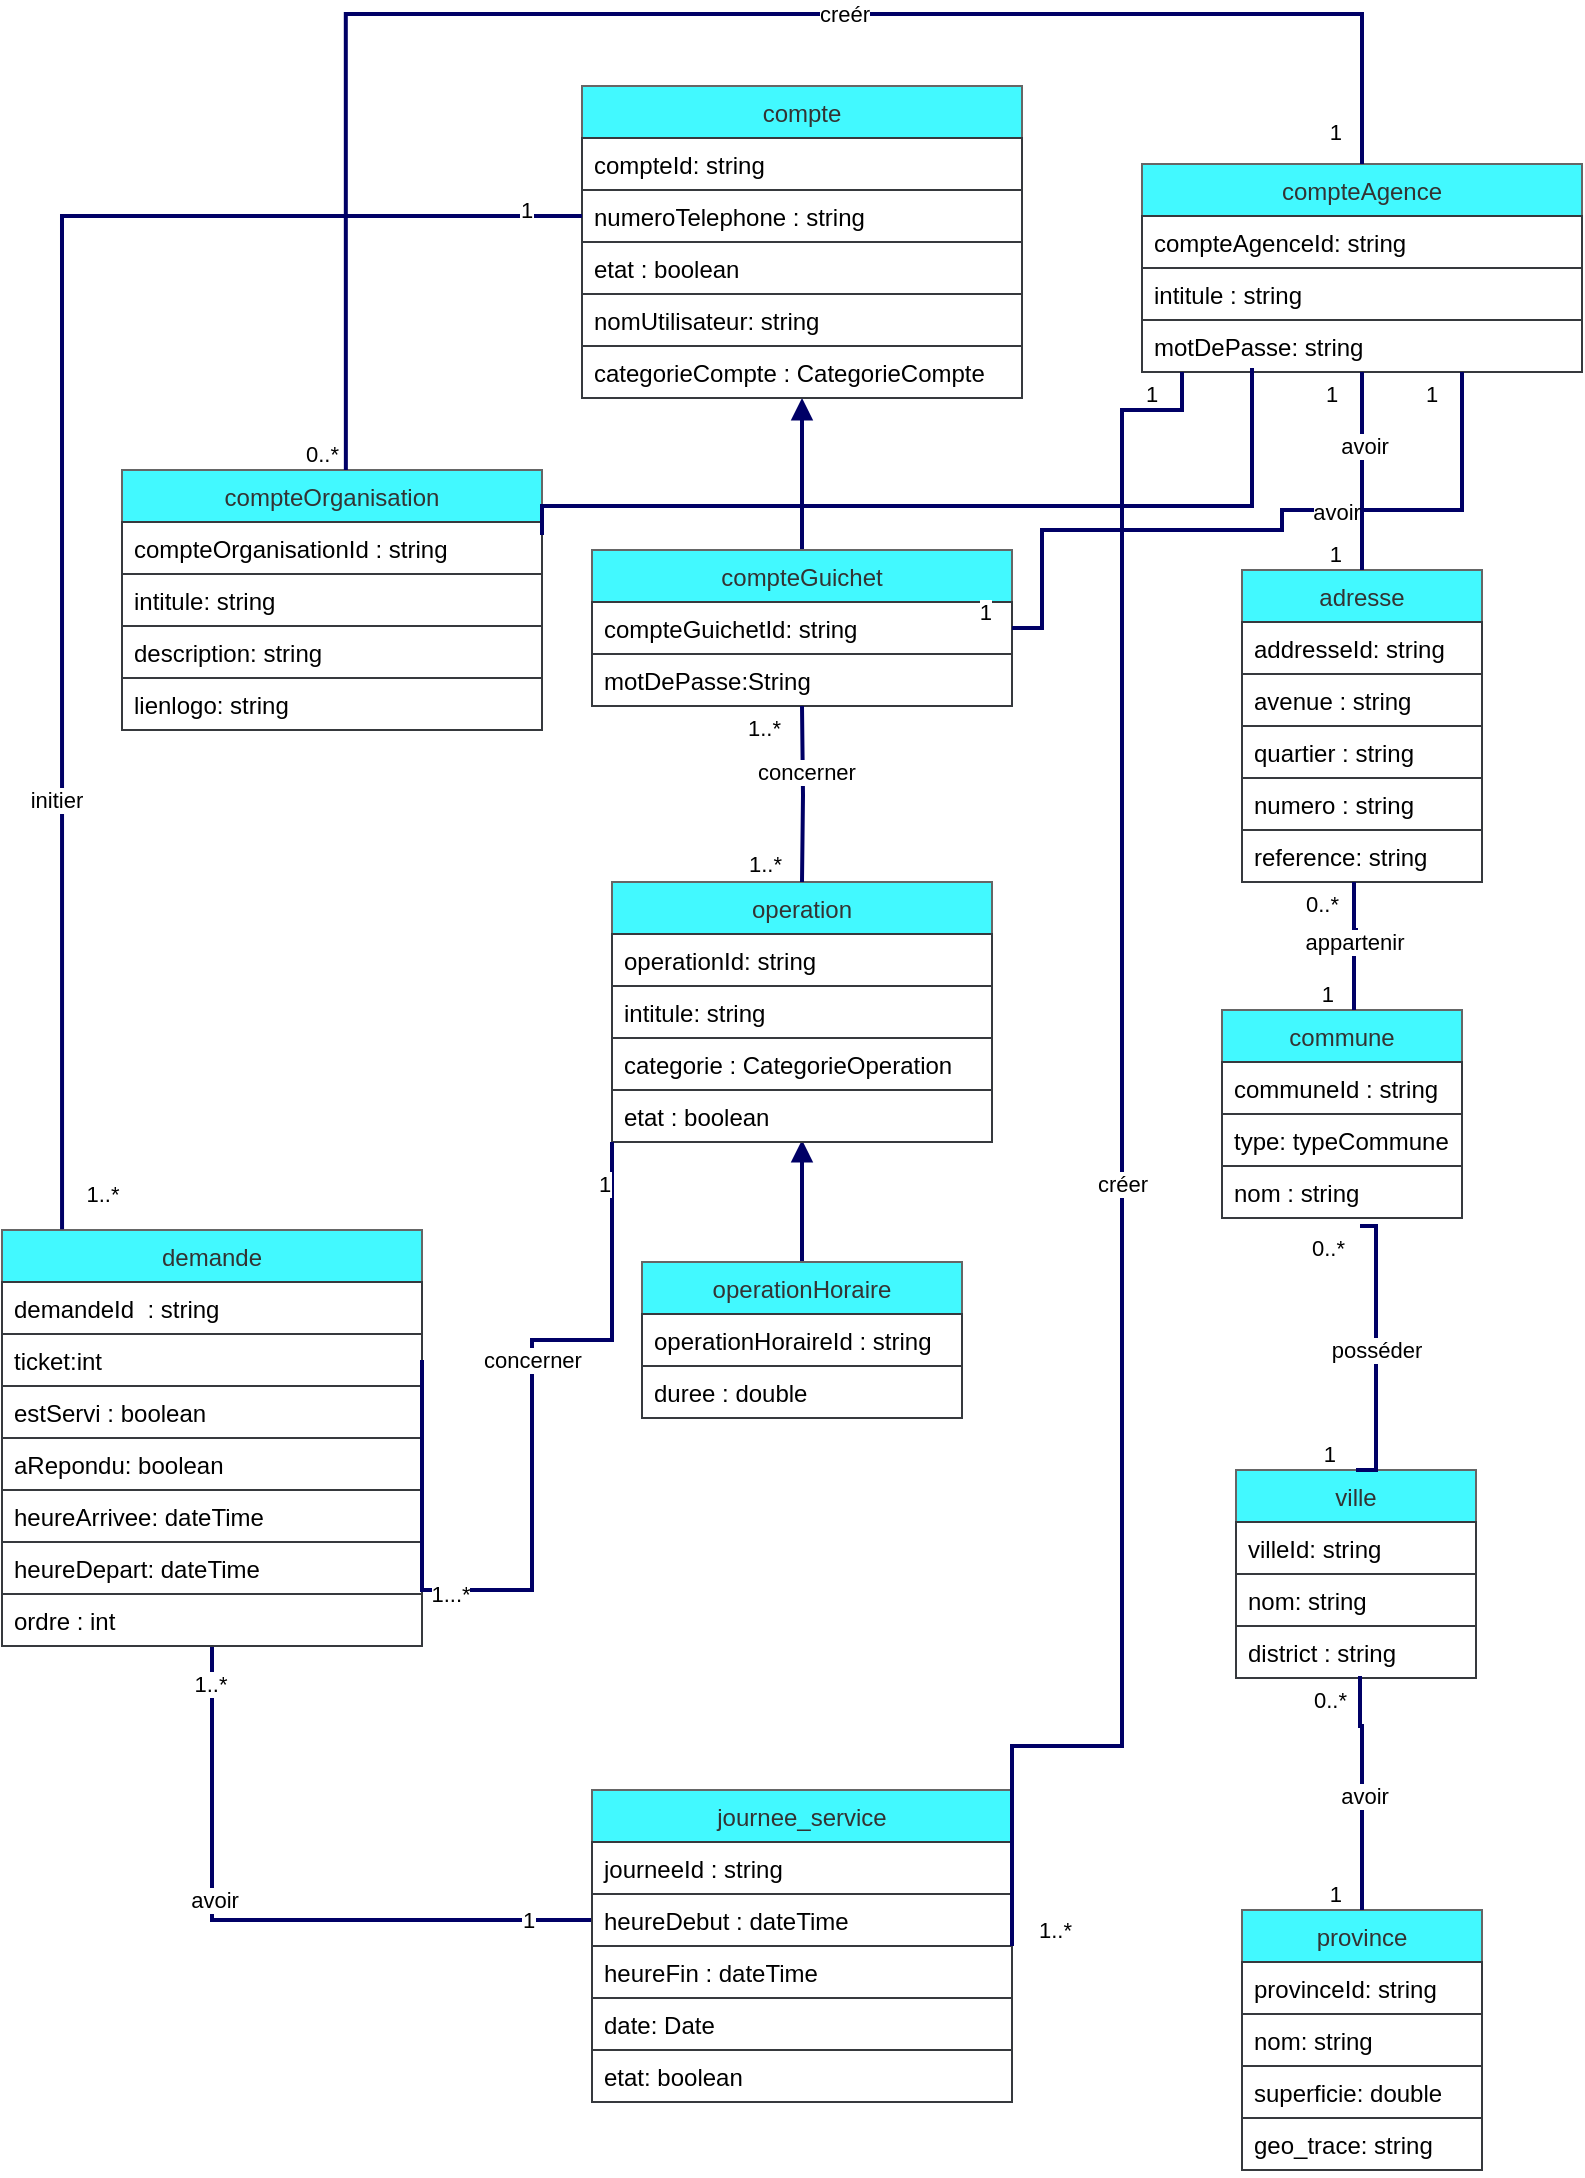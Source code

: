 <mxfile version="15.6.3" type="github">
  <diagram name="diagramme_classe" id="c4acf3e9-155e-7222-9cf6-157b1a14988f">
    <mxGraphModel dx="723" dy="402" grid="1" gridSize="10" guides="1" tooltips="1" connect="1" arrows="1" fold="1" page="1" pageScale="1" pageWidth="850" pageHeight="1100" background="none" math="0" shadow="0">
      <root>
        <mxCell id="0" />
        <mxCell id="1" parent="0" />
        <mxCell id="7-YqurPYllUJ31w4D0Pa-85" style="edgeStyle=orthogonalEdgeStyle;rounded=0;orthogonalLoop=1;jettySize=auto;html=1;entryX=0.5;entryY=0;entryDx=0;entryDy=0;startArrow=block;startFill=1;endArrow=none;endFill=0;strokeColor=#000066;strokeWidth=2;" edge="1" parent="1" source="7-YqurPYllUJ31w4D0Pa-1" target="7-YqurPYllUJ31w4D0Pa-79">
          <mxGeometry relative="1" as="geometry">
            <Array as="points">
              <mxPoint x="440" y="303" />
            </Array>
          </mxGeometry>
        </mxCell>
        <mxCell id="7-YqurPYllUJ31w4D0Pa-1" value="compte" style="swimlane;fontStyle=0;childLayout=stackLayout;horizontal=1;startSize=26;fillColor=#42F9FF;horizontalStack=0;resizeParent=1;resizeParentMax=0;resizeLast=0;collapsible=1;marginBottom=0;fontColor=#333333;strokeColor=#666666;rounded=0;strokeWidth=1;" vertex="1" parent="1">
          <mxGeometry x="330" y="48" width="220" height="156" as="geometry" />
        </mxCell>
        <mxCell id="7-YqurPYllUJ31w4D0Pa-2" value="compteId: string" style="text;strokeColor=#36393d;fillColor=#fff;align=left;verticalAlign=top;spacingLeft=4;spacingRight=4;overflow=hidden;rotatable=0;points=[[0,0.5],[1,0.5]];portConstraint=eastwest;" vertex="1" parent="7-YqurPYllUJ31w4D0Pa-1">
          <mxGeometry y="26" width="220" height="26" as="geometry" />
        </mxCell>
        <mxCell id="7-YqurPYllUJ31w4D0Pa-3" value="numeroTelephone : string" style="text;strokeColor=#36393d;fillColor=#FFFFFF;align=left;verticalAlign=top;spacingLeft=4;spacingRight=4;overflow=hidden;rotatable=0;points=[[0,0.5],[1,0.5]];portConstraint=eastwest;" vertex="1" parent="7-YqurPYllUJ31w4D0Pa-1">
          <mxGeometry y="52" width="220" height="26" as="geometry" />
        </mxCell>
        <mxCell id="7-YqurPYllUJ31w4D0Pa-4" value="etat : boolean" style="text;strokeColor=#36393d;fillColor=#fff;align=left;verticalAlign=top;spacingLeft=4;spacingRight=4;overflow=hidden;rotatable=0;points=[[0,0.5],[1,0.5]];portConstraint=eastwest;" vertex="1" parent="7-YqurPYllUJ31w4D0Pa-1">
          <mxGeometry y="78" width="220" height="26" as="geometry" />
        </mxCell>
        <mxCell id="7-YqurPYllUJ31w4D0Pa-5" value="nomUtilisateur: string" style="text;strokeColor=#36393d;fillColor=#fff;align=left;verticalAlign=top;spacingLeft=4;spacingRight=4;overflow=hidden;rotatable=0;points=[[0,0.5],[1,0.5]];portConstraint=eastwest;" vertex="1" parent="7-YqurPYllUJ31w4D0Pa-1">
          <mxGeometry y="104" width="220" height="26" as="geometry" />
        </mxCell>
        <mxCell id="7-YqurPYllUJ31w4D0Pa-7" value="categorieCompte : CategorieCompte" style="text;strokeColor=#36393d;fillColor=#fff;align=left;verticalAlign=top;spacingLeft=4;spacingRight=4;overflow=hidden;rotatable=0;points=[[0,0.5],[1,0.5]];portConstraint=eastwest;" vertex="1" parent="7-YqurPYllUJ31w4D0Pa-1">
          <mxGeometry y="130" width="220" height="26" as="geometry" />
        </mxCell>
        <mxCell id="7-YqurPYllUJ31w4D0Pa-13" value="compteAgence" style="swimlane;fontStyle=0;childLayout=stackLayout;horizontal=1;startSize=26;fillColor=#42F9FF;horizontalStack=0;resizeParent=1;resizeParentMax=0;resizeLast=0;collapsible=1;marginBottom=0;fontColor=#333333;strokeColor=#666666;rounded=0;strokeWidth=1;" vertex="1" parent="1">
          <mxGeometry x="610" y="87" width="220" height="104" as="geometry" />
        </mxCell>
        <mxCell id="7-YqurPYllUJ31w4D0Pa-14" value="compteAgenceId: string" style="text;strokeColor=#36393d;fillColor=#fff;align=left;verticalAlign=top;spacingLeft=4;spacingRight=4;overflow=hidden;rotatable=0;points=[[0,0.5],[1,0.5]];portConstraint=eastwest;" vertex="1" parent="7-YqurPYllUJ31w4D0Pa-13">
          <mxGeometry y="26" width="220" height="26" as="geometry" />
        </mxCell>
        <mxCell id="7-YqurPYllUJ31w4D0Pa-15" value="intitule : string" style="text;strokeColor=#36393d;fillColor=#FFFFFF;align=left;verticalAlign=top;spacingLeft=4;spacingRight=4;overflow=hidden;rotatable=0;points=[[0,0.5],[1,0.5]];portConstraint=eastwest;" vertex="1" parent="7-YqurPYllUJ31w4D0Pa-13">
          <mxGeometry y="52" width="220" height="26" as="geometry" />
        </mxCell>
        <mxCell id="7-YqurPYllUJ31w4D0Pa-32" value="motDePasse: string" style="text;strokeColor=#36393d;fillColor=#FFFFFF;align=left;verticalAlign=top;spacingLeft=4;spacingRight=4;overflow=hidden;rotatable=0;points=[[0,0.5],[1,0.5]];portConstraint=eastwest;" vertex="1" parent="7-YqurPYllUJ31w4D0Pa-13">
          <mxGeometry y="78" width="220" height="26" as="geometry" />
        </mxCell>
        <mxCell id="7-YqurPYllUJ31w4D0Pa-24" value="compteOrganisation" style="swimlane;fontStyle=0;childLayout=stackLayout;horizontal=1;startSize=26;fillColor=#42F9FF;horizontalStack=0;resizeParent=1;resizeParentMax=0;resizeLast=0;collapsible=1;marginBottom=0;fontColor=#333333;strokeColor=#666666;rounded=0;strokeWidth=1;" vertex="1" parent="1">
          <mxGeometry x="100" y="240" width="210" height="130" as="geometry" />
        </mxCell>
        <mxCell id="7-YqurPYllUJ31w4D0Pa-25" value="compteOrganisationId : string" style="text;strokeColor=#36393d;fillColor=#fff;align=left;verticalAlign=top;spacingLeft=4;spacingRight=4;overflow=hidden;rotatable=0;points=[[0,0.5],[1,0.5]];portConstraint=eastwest;" vertex="1" parent="7-YqurPYllUJ31w4D0Pa-24">
          <mxGeometry y="26" width="210" height="26" as="geometry" />
        </mxCell>
        <mxCell id="7-YqurPYllUJ31w4D0Pa-34" value="intitule: string" style="text;strokeColor=#36393d;fillColor=#fff;align=left;verticalAlign=top;spacingLeft=4;spacingRight=4;overflow=hidden;rotatable=0;points=[[0,0.5],[1,0.5]];portConstraint=eastwest;" vertex="1" parent="7-YqurPYllUJ31w4D0Pa-24">
          <mxGeometry y="52" width="210" height="26" as="geometry" />
        </mxCell>
        <mxCell id="7-YqurPYllUJ31w4D0Pa-35" value="description: string" style="text;strokeColor=#36393d;fillColor=#fff;align=left;verticalAlign=top;spacingLeft=4;spacingRight=4;overflow=hidden;rotatable=0;points=[[0,0.5],[1,0.5]];portConstraint=eastwest;" vertex="1" parent="7-YqurPYllUJ31w4D0Pa-24">
          <mxGeometry y="78" width="210" height="26" as="geometry" />
        </mxCell>
        <mxCell id="7-YqurPYllUJ31w4D0Pa-36" value="lienlogo: string" style="text;strokeColor=#36393d;fillColor=#fff;align=left;verticalAlign=top;spacingLeft=4;spacingRight=4;overflow=hidden;rotatable=0;points=[[0,0.5],[1,0.5]];portConstraint=eastwest;" vertex="1" parent="7-YqurPYllUJ31w4D0Pa-24">
          <mxGeometry y="104" width="210" height="26" as="geometry" />
        </mxCell>
        <mxCell id="7-YqurPYllUJ31w4D0Pa-39" value="adresse" style="swimlane;fontStyle=0;childLayout=stackLayout;horizontal=1;startSize=26;fillColor=#42F9FF;horizontalStack=0;resizeParent=1;resizeParentMax=0;resizeLast=0;collapsible=1;marginBottom=0;fontColor=#333333;strokeColor=#666666;rounded=0;strokeWidth=1;" vertex="1" parent="1">
          <mxGeometry x="660" y="290" width="120" height="156" as="geometry" />
        </mxCell>
        <mxCell id="7-YqurPYllUJ31w4D0Pa-40" value="addresseId: string" style="text;strokeColor=#36393d;fillColor=#fff;align=left;verticalAlign=top;spacingLeft=4;spacingRight=4;overflow=hidden;rotatable=0;points=[[0,0.5],[1,0.5]];portConstraint=eastwest;" vertex="1" parent="7-YqurPYllUJ31w4D0Pa-39">
          <mxGeometry y="26" width="120" height="26" as="geometry" />
        </mxCell>
        <mxCell id="7-YqurPYllUJ31w4D0Pa-41" value="avenue : string" style="text;strokeColor=#36393d;fillColor=#FFFFFF;align=left;verticalAlign=top;spacingLeft=4;spacingRight=4;overflow=hidden;rotatable=0;points=[[0,0.5],[1,0.5]];portConstraint=eastwest;" vertex="1" parent="7-YqurPYllUJ31w4D0Pa-39">
          <mxGeometry y="52" width="120" height="26" as="geometry" />
        </mxCell>
        <mxCell id="7-YqurPYllUJ31w4D0Pa-42" value="quartier : string" style="text;strokeColor=#36393d;fillColor=#FFFFFF;align=left;verticalAlign=top;spacingLeft=4;spacingRight=4;overflow=hidden;rotatable=0;points=[[0,0.5],[1,0.5]];portConstraint=eastwest;" vertex="1" parent="7-YqurPYllUJ31w4D0Pa-39">
          <mxGeometry y="78" width="120" height="26" as="geometry" />
        </mxCell>
        <mxCell id="7-YqurPYllUJ31w4D0Pa-43" value="numero : string" style="text;strokeColor=#36393d;fillColor=#FFFFFF;align=left;verticalAlign=top;spacingLeft=4;spacingRight=4;overflow=hidden;rotatable=0;points=[[0,0.5],[1,0.5]];portConstraint=eastwest;" vertex="1" parent="7-YqurPYllUJ31w4D0Pa-39">
          <mxGeometry y="104" width="120" height="26" as="geometry" />
        </mxCell>
        <mxCell id="7-YqurPYllUJ31w4D0Pa-44" value="reference: string" style="text;strokeColor=#36393d;fillColor=#FFFFFF;align=left;verticalAlign=top;spacingLeft=4;spacingRight=4;overflow=hidden;rotatable=0;points=[[0,0.5],[1,0.5]];portConstraint=eastwest;" vertex="1" parent="7-YqurPYllUJ31w4D0Pa-39">
          <mxGeometry y="130" width="120" height="26" as="geometry" />
        </mxCell>
        <mxCell id="7-YqurPYllUJ31w4D0Pa-48" value="" style="endArrow=none;html=1;edgeStyle=orthogonalEdgeStyle;rounded=0;strokeColor=#000066;strokeWidth=2;entryX=0.5;entryY=0;entryDx=0;entryDy=0;exitX=0.5;exitY=1;exitDx=0;exitDy=0;" edge="1" parent="1" source="7-YqurPYllUJ31w4D0Pa-13" target="7-YqurPYllUJ31w4D0Pa-39">
          <mxGeometry relative="1" as="geometry">
            <mxPoint x="660" y="230" as="sourcePoint" />
            <mxPoint x="820" y="230" as="targetPoint" />
          </mxGeometry>
        </mxCell>
        <mxCell id="7-YqurPYllUJ31w4D0Pa-49" value="1" style="edgeLabel;resizable=0;html=1;align=left;verticalAlign=bottom;rounded=0;strokeColor=#fff;strokeWidth=1;fillColor=#fff;gradientColor=none;" connectable="0" vertex="1" parent="7-YqurPYllUJ31w4D0Pa-48">
          <mxGeometry x="-1" relative="1" as="geometry">
            <mxPoint x="-20" y="19" as="offset" />
          </mxGeometry>
        </mxCell>
        <mxCell id="7-YqurPYllUJ31w4D0Pa-50" value="1" style="edgeLabel;resizable=0;html=1;align=right;verticalAlign=bottom;rounded=0;strokeColor=#fff;strokeWidth=1;fillColor=#fff;gradientColor=none;" connectable="0" vertex="1" parent="7-YqurPYllUJ31w4D0Pa-48">
          <mxGeometry x="1" relative="1" as="geometry">
            <mxPoint x="-10" as="offset" />
          </mxGeometry>
        </mxCell>
        <mxCell id="7-YqurPYllUJ31w4D0Pa-92" value="avoir" style="edgeLabel;html=1;align=center;verticalAlign=middle;resizable=0;points=[];" vertex="1" connectable="0" parent="7-YqurPYllUJ31w4D0Pa-48">
          <mxGeometry x="-0.253" y="1" relative="1" as="geometry">
            <mxPoint as="offset" />
          </mxGeometry>
        </mxCell>
        <mxCell id="7-YqurPYllUJ31w4D0Pa-51" value="commune" style="swimlane;fontStyle=0;childLayout=stackLayout;horizontal=1;startSize=26;fillColor=#42F9FF;horizontalStack=0;resizeParent=1;resizeParentMax=0;resizeLast=0;collapsible=1;marginBottom=0;fontColor=#333333;strokeColor=#666666;rounded=0;strokeWidth=1;" vertex="1" parent="1">
          <mxGeometry x="650" y="510" width="120" height="104" as="geometry" />
        </mxCell>
        <mxCell id="7-YqurPYllUJ31w4D0Pa-52" value="communeId : string" style="text;strokeColor=#36393d;fillColor=#fff;align=left;verticalAlign=top;spacingLeft=4;spacingRight=4;overflow=hidden;rotatable=0;points=[[0,0.5],[1,0.5]];portConstraint=eastwest;" vertex="1" parent="7-YqurPYllUJ31w4D0Pa-51">
          <mxGeometry y="26" width="120" height="26" as="geometry" />
        </mxCell>
        <mxCell id="7-YqurPYllUJ31w4D0Pa-53" value="type: typeCommune" style="text;strokeColor=#36393d;fillColor=#FFFFFF;align=left;verticalAlign=top;spacingLeft=4;spacingRight=4;overflow=hidden;rotatable=0;points=[[0,0.5],[1,0.5]];portConstraint=eastwest;" vertex="1" parent="7-YqurPYllUJ31w4D0Pa-51">
          <mxGeometry y="52" width="120" height="26" as="geometry" />
        </mxCell>
        <mxCell id="7-YqurPYllUJ31w4D0Pa-54" value="nom : string" style="text;strokeColor=#36393d;fillColor=#FFFFFF;align=left;verticalAlign=top;spacingLeft=4;spacingRight=4;overflow=hidden;rotatable=0;points=[[0,0.5],[1,0.5]];portConstraint=eastwest;" vertex="1" parent="7-YqurPYllUJ31w4D0Pa-51">
          <mxGeometry y="78" width="120" height="26" as="geometry" />
        </mxCell>
        <mxCell id="7-YqurPYllUJ31w4D0Pa-57" value="appartenir" style="endArrow=none;html=1;edgeStyle=orthogonalEdgeStyle;rounded=0;strokeColor=#000066;strokeWidth=2;entryX=0.5;entryY=0;entryDx=0;entryDy=0;" edge="1" parent="1">
          <mxGeometry relative="1" as="geometry">
            <mxPoint x="716" y="446" as="sourcePoint" />
            <mxPoint x="716" y="510" as="targetPoint" />
            <Array as="points">
              <mxPoint x="718" y="470" />
              <mxPoint x="719" y="470" />
            </Array>
          </mxGeometry>
        </mxCell>
        <mxCell id="7-YqurPYllUJ31w4D0Pa-58" value="0..*" style="edgeLabel;resizable=0;html=1;align=left;verticalAlign=bottom;rounded=0;strokeColor=#fff;strokeWidth=1;fillColor=#fff;gradientColor=none;" connectable="0" vertex="1" parent="7-YqurPYllUJ31w4D0Pa-57">
          <mxGeometry x="-1" relative="1" as="geometry">
            <mxPoint x="-26" y="19" as="offset" />
          </mxGeometry>
        </mxCell>
        <mxCell id="7-YqurPYllUJ31w4D0Pa-59" value="1" style="edgeLabel;resizable=0;html=1;align=right;verticalAlign=bottom;rounded=0;strokeColor=#fff;strokeWidth=1;fillColor=#fff;gradientColor=none;" connectable="0" vertex="1" parent="7-YqurPYllUJ31w4D0Pa-57">
          <mxGeometry x="1" relative="1" as="geometry">
            <mxPoint x="-10" as="offset" />
          </mxGeometry>
        </mxCell>
        <mxCell id="7-YqurPYllUJ31w4D0Pa-60" value="ville" style="swimlane;fontStyle=0;childLayout=stackLayout;horizontal=1;startSize=26;fillColor=#42F9FF;horizontalStack=0;resizeParent=1;resizeParentMax=0;resizeLast=0;collapsible=1;marginBottom=0;fontColor=#333333;strokeColor=#666666;rounded=0;strokeWidth=1;" vertex="1" parent="1">
          <mxGeometry x="657" y="740" width="120" height="104" as="geometry" />
        </mxCell>
        <mxCell id="7-YqurPYllUJ31w4D0Pa-61" value="villeId: string" style="text;strokeColor=#36393d;fillColor=#fff;align=left;verticalAlign=top;spacingLeft=4;spacingRight=4;overflow=hidden;rotatable=0;points=[[0,0.5],[1,0.5]];portConstraint=eastwest;" vertex="1" parent="7-YqurPYllUJ31w4D0Pa-60">
          <mxGeometry y="26" width="120" height="26" as="geometry" />
        </mxCell>
        <mxCell id="7-YqurPYllUJ31w4D0Pa-62" value="nom: string" style="text;strokeColor=#36393d;fillColor=#FFFFFF;align=left;verticalAlign=top;spacingLeft=4;spacingRight=4;overflow=hidden;rotatable=0;points=[[0,0.5],[1,0.5]];portConstraint=eastwest;" vertex="1" parent="7-YqurPYllUJ31w4D0Pa-60">
          <mxGeometry y="52" width="120" height="26" as="geometry" />
        </mxCell>
        <mxCell id="7-YqurPYllUJ31w4D0Pa-63" value="district : string" style="text;strokeColor=#36393d;fillColor=#FFFFFF;align=left;verticalAlign=top;spacingLeft=4;spacingRight=4;overflow=hidden;rotatable=0;points=[[0,0.5],[1,0.5]];portConstraint=eastwest;" vertex="1" parent="7-YqurPYllUJ31w4D0Pa-60">
          <mxGeometry y="78" width="120" height="26" as="geometry" />
        </mxCell>
        <mxCell id="7-YqurPYllUJ31w4D0Pa-64" value="posséder" style="endArrow=none;html=1;edgeStyle=orthogonalEdgeStyle;rounded=0;strokeColor=#000066;strokeWidth=2;entryX=0.5;entryY=0;entryDx=0;entryDy=0;exitX=0.575;exitY=1.154;exitDx=0;exitDy=0;exitPerimeter=0;" edge="1" parent="1" source="7-YqurPYllUJ31w4D0Pa-54" target="7-YqurPYllUJ31w4D0Pa-60">
          <mxGeometry relative="1" as="geometry">
            <mxPoint x="716" y="614" as="sourcePoint" />
            <mxPoint x="716" y="678" as="targetPoint" />
            <Array as="points">
              <mxPoint x="727" y="618" />
              <mxPoint x="727" y="740" />
            </Array>
          </mxGeometry>
        </mxCell>
        <mxCell id="7-YqurPYllUJ31w4D0Pa-65" value="0..*" style="edgeLabel;resizable=0;html=1;align=left;verticalAlign=bottom;rounded=0;strokeColor=#fff;strokeWidth=1;fillColor=#fff;gradientColor=none;" connectable="0" vertex="1" parent="7-YqurPYllUJ31w4D0Pa-64">
          <mxGeometry x="-1" relative="1" as="geometry">
            <mxPoint x="-26" y="19" as="offset" />
          </mxGeometry>
        </mxCell>
        <mxCell id="7-YqurPYllUJ31w4D0Pa-66" value="1" style="edgeLabel;resizable=0;html=1;align=right;verticalAlign=bottom;rounded=0;strokeColor=#fff;strokeWidth=1;fillColor=#fff;gradientColor=none;" connectable="0" vertex="1" parent="7-YqurPYllUJ31w4D0Pa-64">
          <mxGeometry x="1" relative="1" as="geometry">
            <mxPoint x="-10" as="offset" />
          </mxGeometry>
        </mxCell>
        <mxCell id="7-YqurPYllUJ31w4D0Pa-67" value="province" style="swimlane;fontStyle=0;childLayout=stackLayout;horizontal=1;startSize=26;fillColor=#42F9FF;horizontalStack=0;resizeParent=1;resizeParentMax=0;resizeLast=0;collapsible=1;marginBottom=0;fontColor=#333333;strokeColor=#666666;rounded=0;strokeWidth=1;" vertex="1" parent="1">
          <mxGeometry x="660" y="960" width="120" height="130" as="geometry" />
        </mxCell>
        <mxCell id="7-YqurPYllUJ31w4D0Pa-68" value="provinceId: string" style="text;strokeColor=#36393d;fillColor=#fff;align=left;verticalAlign=top;spacingLeft=4;spacingRight=4;overflow=hidden;rotatable=0;points=[[0,0.5],[1,0.5]];portConstraint=eastwest;" vertex="1" parent="7-YqurPYllUJ31w4D0Pa-67">
          <mxGeometry y="26" width="120" height="26" as="geometry" />
        </mxCell>
        <mxCell id="7-YqurPYllUJ31w4D0Pa-69" value="nom: string" style="text;strokeColor=#36393d;fillColor=#FFFFFF;align=left;verticalAlign=top;spacingLeft=4;spacingRight=4;overflow=hidden;rotatable=0;points=[[0,0.5],[1,0.5]];portConstraint=eastwest;" vertex="1" parent="7-YqurPYllUJ31w4D0Pa-67">
          <mxGeometry y="52" width="120" height="26" as="geometry" />
        </mxCell>
        <mxCell id="7-YqurPYllUJ31w4D0Pa-70" value="superficie: double" style="text;strokeColor=#36393d;fillColor=#FFFFFF;align=left;verticalAlign=top;spacingLeft=4;spacingRight=4;overflow=hidden;rotatable=0;points=[[0,0.5],[1,0.5]];portConstraint=eastwest;" vertex="1" parent="7-YqurPYllUJ31w4D0Pa-67">
          <mxGeometry y="78" width="120" height="26" as="geometry" />
        </mxCell>
        <mxCell id="7-YqurPYllUJ31w4D0Pa-75" value="geo_trace: string" style="text;strokeColor=#36393d;fillColor=#FFFFFF;align=left;verticalAlign=top;spacingLeft=4;spacingRight=4;overflow=hidden;rotatable=0;points=[[0,0.5],[1,0.5]];portConstraint=eastwest;" vertex="1" parent="7-YqurPYllUJ31w4D0Pa-67">
          <mxGeometry y="104" width="120" height="26" as="geometry" />
        </mxCell>
        <mxCell id="7-YqurPYllUJ31w4D0Pa-76" value="" style="endArrow=none;html=1;edgeStyle=orthogonalEdgeStyle;rounded=0;strokeColor=#000066;strokeWidth=2;entryX=0.5;entryY=0;entryDx=0;entryDy=0;" edge="1" parent="1" target="7-YqurPYllUJ31w4D0Pa-67">
          <mxGeometry relative="1" as="geometry">
            <mxPoint x="720" y="844" as="sourcePoint" />
            <mxPoint x="719" y="908" as="targetPoint" />
            <Array as="points">
              <mxPoint x="719" y="868" />
              <mxPoint x="720" y="868" />
            </Array>
          </mxGeometry>
        </mxCell>
        <mxCell id="7-YqurPYllUJ31w4D0Pa-77" value="0..*" style="edgeLabel;resizable=0;html=1;align=left;verticalAlign=bottom;rounded=0;strokeColor=#fff;strokeWidth=1;fillColor=#fff;gradientColor=none;" connectable="0" vertex="1" parent="7-YqurPYllUJ31w4D0Pa-76">
          <mxGeometry x="-1" relative="1" as="geometry">
            <mxPoint x="-26" y="19" as="offset" />
          </mxGeometry>
        </mxCell>
        <mxCell id="7-YqurPYllUJ31w4D0Pa-78" value="1" style="edgeLabel;resizable=0;html=1;align=right;verticalAlign=bottom;rounded=0;strokeColor=#fff;strokeWidth=1;fillColor=#fff;gradientColor=none;" connectable="0" vertex="1" parent="7-YqurPYllUJ31w4D0Pa-76">
          <mxGeometry x="1" relative="1" as="geometry">
            <mxPoint x="-10" as="offset" />
          </mxGeometry>
        </mxCell>
        <mxCell id="7-YqurPYllUJ31w4D0Pa-93" value="avoir" style="edgeLabel;html=1;align=center;verticalAlign=middle;resizable=0;points=[];" vertex="1" connectable="0" parent="7-YqurPYllUJ31w4D0Pa-76">
          <mxGeometry x="0.034" y="1" relative="1" as="geometry">
            <mxPoint as="offset" />
          </mxGeometry>
        </mxCell>
        <mxCell id="7-YqurPYllUJ31w4D0Pa-122" style="edgeStyle=orthogonalEdgeStyle;rounded=0;orthogonalLoop=1;jettySize=auto;html=1;entryX=0.25;entryY=1;entryDx=0;entryDy=0;startArrow=none;startFill=0;endArrow=none;endFill=0;strokeColor=#000066;strokeWidth=2;exitX=1;exitY=0.25;exitDx=0;exitDy=0;" edge="1" parent="1" source="7-YqurPYllUJ31w4D0Pa-24">
          <mxGeometry relative="1" as="geometry">
            <mxPoint x="440" y="258" as="sourcePoint" />
            <mxPoint x="665.0" y="189.0" as="targetPoint" />
            <Array as="points">
              <mxPoint x="310" y="258" />
              <mxPoint x="665" y="258" />
            </Array>
          </mxGeometry>
        </mxCell>
        <mxCell id="7-YqurPYllUJ31w4D0Pa-79" value="compteGuichet" style="swimlane;fontStyle=0;childLayout=stackLayout;horizontal=1;startSize=26;fillColor=#42F9FF;horizontalStack=0;resizeParent=1;resizeParentMax=0;resizeLast=0;collapsible=1;marginBottom=0;fontColor=#333333;strokeColor=#666666;rounded=0;strokeWidth=1;" vertex="1" parent="1">
          <mxGeometry x="335" y="280" width="210" height="78" as="geometry" />
        </mxCell>
        <mxCell id="7-YqurPYllUJ31w4D0Pa-80" value="compteGuichetId: string" style="text;strokeColor=#36393d;fillColor=#fff;align=left;verticalAlign=top;spacingLeft=4;spacingRight=4;overflow=hidden;rotatable=0;points=[[0,0.5],[1,0.5]];portConstraint=eastwest;" vertex="1" parent="7-YqurPYllUJ31w4D0Pa-79">
          <mxGeometry y="26" width="210" height="26" as="geometry" />
        </mxCell>
        <mxCell id="7-YqurPYllUJ31w4D0Pa-180" value="motDePasse:String" style="text;strokeColor=#36393d;fillColor=#fff;align=left;verticalAlign=top;spacingLeft=4;spacingRight=4;overflow=hidden;rotatable=0;points=[[0,0.5],[1,0.5]];portConstraint=eastwest;" vertex="1" parent="7-YqurPYllUJ31w4D0Pa-79">
          <mxGeometry y="52" width="210" height="26" as="geometry" />
        </mxCell>
        <mxCell id="7-YqurPYllUJ31w4D0Pa-88" value="creér" style="endArrow=none;html=1;edgeStyle=orthogonalEdgeStyle;rounded=0;strokeColor=#000066;strokeWidth=2;exitX=0.533;exitY=0;exitDx=0;exitDy=0;exitPerimeter=0;entryX=0.5;entryY=0;entryDx=0;entryDy=0;" edge="1" parent="1" source="7-YqurPYllUJ31w4D0Pa-24" target="7-YqurPYllUJ31w4D0Pa-13">
          <mxGeometry x="0.177" relative="1" as="geometry">
            <mxPoint x="161.93" y="37.06" as="sourcePoint" />
            <mxPoint x="720" y="72" as="targetPoint" />
            <Array as="points">
              <mxPoint x="212" y="12" />
              <mxPoint x="720" y="12" />
            </Array>
            <mxPoint as="offset" />
          </mxGeometry>
        </mxCell>
        <mxCell id="7-YqurPYllUJ31w4D0Pa-89" value="0..*" style="edgeLabel;resizable=0;html=1;align=left;verticalAlign=bottom;rounded=0;strokeColor=#fff;strokeWidth=1;fillColor=#fff;gradientColor=none;" connectable="0" vertex="1" parent="7-YqurPYllUJ31w4D0Pa-88">
          <mxGeometry x="-1" relative="1" as="geometry">
            <mxPoint x="-22" as="offset" />
          </mxGeometry>
        </mxCell>
        <mxCell id="7-YqurPYllUJ31w4D0Pa-90" value="1" style="edgeLabel;resizable=0;html=1;align=right;verticalAlign=bottom;rounded=0;strokeColor=#fff;strokeWidth=1;fillColor=#fff;gradientColor=none;" connectable="0" vertex="1" parent="7-YqurPYllUJ31w4D0Pa-88">
          <mxGeometry x="1" relative="1" as="geometry">
            <mxPoint x="-10" y="-7" as="offset" />
          </mxGeometry>
        </mxCell>
        <mxCell id="7-YqurPYllUJ31w4D0Pa-104" style="edgeStyle=orthogonalEdgeStyle;rounded=0;orthogonalLoop=1;jettySize=auto;html=1;startArrow=block;startFill=1;endArrow=none;endFill=0;strokeColor=#000066;strokeWidth=2;entryX=0.5;entryY=0;entryDx=0;entryDy=0;exitX=0.5;exitY=0.962;exitDx=0;exitDy=0;exitPerimeter=0;" edge="1" parent="1" source="7-YqurPYllUJ31w4D0Pa-98" target="7-YqurPYllUJ31w4D0Pa-105">
          <mxGeometry relative="1" as="geometry">
            <mxPoint x="440" y="660" as="targetPoint" />
            <mxPoint x="440" y="570" as="sourcePoint" />
          </mxGeometry>
        </mxCell>
        <mxCell id="7-YqurPYllUJ31w4D0Pa-94" value="operation" style="swimlane;fontStyle=0;childLayout=stackLayout;horizontal=1;startSize=26;fillColor=#42F9FF;horizontalStack=0;resizeParent=1;resizeParentMax=0;resizeLast=0;collapsible=1;marginBottom=0;fontColor=#333333;strokeColor=#666666;rounded=0;strokeWidth=1;" vertex="1" parent="1">
          <mxGeometry x="345" y="446" width="190" height="130" as="geometry" />
        </mxCell>
        <mxCell id="7-YqurPYllUJ31w4D0Pa-95" value="operationId: string" style="text;strokeColor=#36393d;fillColor=#fff;align=left;verticalAlign=top;spacingLeft=4;spacingRight=4;overflow=hidden;rotatable=0;points=[[0,0.5],[1,0.5]];portConstraint=eastwest;" vertex="1" parent="7-YqurPYllUJ31w4D0Pa-94">
          <mxGeometry y="26" width="190" height="26" as="geometry" />
        </mxCell>
        <mxCell id="7-YqurPYllUJ31w4D0Pa-96" value="intitule: string" style="text;strokeColor=#36393d;fillColor=#FFFFFF;align=left;verticalAlign=top;spacingLeft=4;spacingRight=4;overflow=hidden;rotatable=0;points=[[0,0.5],[1,0.5]];portConstraint=eastwest;" vertex="1" parent="7-YqurPYllUJ31w4D0Pa-94">
          <mxGeometry y="52" width="190" height="26" as="geometry" />
        </mxCell>
        <mxCell id="7-YqurPYllUJ31w4D0Pa-97" value="categorie : CategorieOperation" style="text;strokeColor=#36393d;fillColor=#FFFFFF;align=left;verticalAlign=top;spacingLeft=4;spacingRight=4;overflow=hidden;rotatable=0;points=[[0,0.5],[1,0.5]];portConstraint=eastwest;" vertex="1" parent="7-YqurPYllUJ31w4D0Pa-94">
          <mxGeometry y="78" width="190" height="26" as="geometry" />
        </mxCell>
        <mxCell id="7-YqurPYllUJ31w4D0Pa-98" value="etat : boolean" style="text;strokeColor=#36393d;fillColor=#FFFFFF;align=left;verticalAlign=top;spacingLeft=4;spacingRight=4;overflow=hidden;rotatable=0;points=[[0,0.5],[1,0.5]];portConstraint=eastwest;" vertex="1" parent="7-YqurPYllUJ31w4D0Pa-94">
          <mxGeometry y="104" width="190" height="26" as="geometry" />
        </mxCell>
        <mxCell id="7-YqurPYllUJ31w4D0Pa-100" value="" style="endArrow=none;html=1;edgeStyle=orthogonalEdgeStyle;rounded=0;strokeColor=#000066;strokeWidth=2;" edge="1" parent="1" target="7-YqurPYllUJ31w4D0Pa-94">
          <mxGeometry relative="1" as="geometry">
            <mxPoint x="440" y="358" as="sourcePoint" />
            <mxPoint x="439.5" y="457" as="targetPoint" />
          </mxGeometry>
        </mxCell>
        <mxCell id="7-YqurPYllUJ31w4D0Pa-101" value="1..*" style="edgeLabel;resizable=0;html=1;align=left;verticalAlign=bottom;rounded=0;strokeColor=#fff;strokeWidth=1;fillColor=#fff;gradientColor=none;" connectable="0" vertex="1" parent="7-YqurPYllUJ31w4D0Pa-100">
          <mxGeometry x="-1" relative="1" as="geometry">
            <mxPoint x="-29" y="19" as="offset" />
          </mxGeometry>
        </mxCell>
        <mxCell id="7-YqurPYllUJ31w4D0Pa-102" value="1..*" style="edgeLabel;resizable=0;html=1;align=right;verticalAlign=bottom;rounded=0;strokeColor=#fff;strokeWidth=1;fillColor=#fff;gradientColor=none;" connectable="0" vertex="1" parent="7-YqurPYllUJ31w4D0Pa-100">
          <mxGeometry x="1" relative="1" as="geometry">
            <mxPoint x="-10" as="offset" />
          </mxGeometry>
        </mxCell>
        <mxCell id="7-YqurPYllUJ31w4D0Pa-103" value="concerner" style="edgeLabel;html=1;align=center;verticalAlign=middle;resizable=0;points=[];" vertex="1" connectable="0" parent="7-YqurPYllUJ31w4D0Pa-100">
          <mxGeometry x="-0.253" y="1" relative="1" as="geometry">
            <mxPoint as="offset" />
          </mxGeometry>
        </mxCell>
        <mxCell id="7-YqurPYllUJ31w4D0Pa-105" value="operationHoraire" style="swimlane;fontStyle=0;childLayout=stackLayout;horizontal=1;startSize=26;fillColor=#42F9FF;horizontalStack=0;resizeParent=1;resizeParentMax=0;resizeLast=0;collapsible=1;marginBottom=0;fontColor=#333333;strokeColor=#666666;rounded=0;strokeWidth=1;" vertex="1" parent="1">
          <mxGeometry x="360" y="636" width="160" height="78" as="geometry" />
        </mxCell>
        <mxCell id="7-YqurPYllUJ31w4D0Pa-106" value="operationHoraireId : string" style="text;strokeColor=#36393d;fillColor=#fff;align=left;verticalAlign=top;spacingLeft=4;spacingRight=4;overflow=hidden;rotatable=0;points=[[0,0.5],[1,0.5]];portConstraint=eastwest;" vertex="1" parent="7-YqurPYllUJ31w4D0Pa-105">
          <mxGeometry y="26" width="160" height="26" as="geometry" />
        </mxCell>
        <mxCell id="7-YqurPYllUJ31w4D0Pa-107" value="duree : double" style="text;strokeColor=#36393d;fillColor=#FFFFFF;align=left;verticalAlign=top;spacingLeft=4;spacingRight=4;overflow=hidden;rotatable=0;points=[[0,0.5],[1,0.5]];portConstraint=eastwest;" vertex="1" parent="7-YqurPYllUJ31w4D0Pa-105">
          <mxGeometry y="52" width="160" height="26" as="geometry" />
        </mxCell>
        <mxCell id="7-YqurPYllUJ31w4D0Pa-165" style="edgeStyle=orthogonalEdgeStyle;rounded=0;orthogonalLoop=1;jettySize=auto;html=1;exitX=0.5;exitY=1;exitDx=0;exitDy=0;entryX=0;entryY=0.5;entryDx=0;entryDy=0;startArrow=none;startFill=0;endArrow=none;endFill=0;strokeColor=#000066;strokeWidth=2;" edge="1" parent="1" source="7-YqurPYllUJ31w4D0Pa-126" target="7-YqurPYllUJ31w4D0Pa-139">
          <mxGeometry relative="1" as="geometry" />
        </mxCell>
        <mxCell id="7-YqurPYllUJ31w4D0Pa-166" value="1" style="edgeLabel;html=1;align=center;verticalAlign=middle;resizable=0;points=[];" vertex="1" connectable="0" parent="7-YqurPYllUJ31w4D0Pa-165">
          <mxGeometry x="0.795" relative="1" as="geometry">
            <mxPoint x="1" as="offset" />
          </mxGeometry>
        </mxCell>
        <mxCell id="7-YqurPYllUJ31w4D0Pa-167" value="1..*" style="edgeLabel;html=1;align=center;verticalAlign=middle;resizable=0;points=[];" vertex="1" connectable="0" parent="7-YqurPYllUJ31w4D0Pa-165">
          <mxGeometry x="-0.885" y="-1" relative="1" as="geometry">
            <mxPoint as="offset" />
          </mxGeometry>
        </mxCell>
        <mxCell id="7-YqurPYllUJ31w4D0Pa-168" value="avoir" style="edgeLabel;html=1;align=center;verticalAlign=middle;resizable=0;points=[];" vertex="1" connectable="0" parent="7-YqurPYllUJ31w4D0Pa-165">
          <mxGeometry x="-0.222" y="1" relative="1" as="geometry">
            <mxPoint as="offset" />
          </mxGeometry>
        </mxCell>
        <mxCell id="7-YqurPYllUJ31w4D0Pa-126" value="demande" style="swimlane;fontStyle=0;childLayout=stackLayout;horizontal=1;startSize=26;fillColor=#42F9FF;horizontalStack=0;resizeParent=1;resizeParentMax=0;resizeLast=0;collapsible=1;marginBottom=0;fontColor=#333333;strokeColor=#666666;rounded=0;strokeWidth=1;" vertex="1" parent="1">
          <mxGeometry x="40" y="620" width="210" height="208" as="geometry" />
        </mxCell>
        <mxCell id="7-YqurPYllUJ31w4D0Pa-127" value="demandeId  : string" style="text;strokeColor=#36393d;fillColor=#fff;align=left;verticalAlign=top;spacingLeft=4;spacingRight=4;overflow=hidden;rotatable=0;points=[[0,0.5],[1,0.5]];portConstraint=eastwest;" vertex="1" parent="7-YqurPYllUJ31w4D0Pa-126">
          <mxGeometry y="26" width="210" height="26" as="geometry" />
        </mxCell>
        <mxCell id="7-YqurPYllUJ31w4D0Pa-128" value="ticket:int" style="text;strokeColor=#36393d;fillColor=#fff;align=left;verticalAlign=top;spacingLeft=4;spacingRight=4;overflow=hidden;rotatable=0;points=[[0,0.5],[1,0.5]];portConstraint=eastwest;" vertex="1" parent="7-YqurPYllUJ31w4D0Pa-126">
          <mxGeometry y="52" width="210" height="26" as="geometry" />
        </mxCell>
        <mxCell id="7-YqurPYllUJ31w4D0Pa-129" value="estServi : boolean" style="text;strokeColor=#36393d;fillColor=#fff;align=left;verticalAlign=top;spacingLeft=4;spacingRight=4;overflow=hidden;rotatable=0;points=[[0,0.5],[1,0.5]];portConstraint=eastwest;" vertex="1" parent="7-YqurPYllUJ31w4D0Pa-126">
          <mxGeometry y="78" width="210" height="26" as="geometry" />
        </mxCell>
        <mxCell id="7-YqurPYllUJ31w4D0Pa-130" value="aRepondu: boolean" style="text;strokeColor=#36393d;fillColor=#fff;align=left;verticalAlign=top;spacingLeft=4;spacingRight=4;overflow=hidden;rotatable=0;points=[[0,0.5],[1,0.5]];portConstraint=eastwest;" vertex="1" parent="7-YqurPYllUJ31w4D0Pa-126">
          <mxGeometry y="104" width="210" height="26" as="geometry" />
        </mxCell>
        <mxCell id="7-YqurPYllUJ31w4D0Pa-131" value="heureArrivee: dateTime" style="text;strokeColor=#36393d;fillColor=#fff;align=left;verticalAlign=top;spacingLeft=4;spacingRight=4;overflow=hidden;rotatable=0;points=[[0,0.5],[1,0.5]];portConstraint=eastwest;" vertex="1" parent="7-YqurPYllUJ31w4D0Pa-126">
          <mxGeometry y="130" width="210" height="26" as="geometry" />
        </mxCell>
        <mxCell id="7-YqurPYllUJ31w4D0Pa-132" value="heureDepart: dateTime" style="text;strokeColor=#36393d;fillColor=#fff;align=left;verticalAlign=top;spacingLeft=4;spacingRight=4;overflow=hidden;rotatable=0;points=[[0,0.5],[1,0.5]];portConstraint=eastwest;" vertex="1" parent="7-YqurPYllUJ31w4D0Pa-126">
          <mxGeometry y="156" width="210" height="26" as="geometry" />
        </mxCell>
        <mxCell id="7-YqurPYllUJ31w4D0Pa-133" value="ordre : int" style="text;strokeColor=#36393d;fillColor=#fff;align=left;verticalAlign=top;spacingLeft=4;spacingRight=4;overflow=hidden;rotatable=0;points=[[0,0.5],[1,0.5]];portConstraint=eastwest;" vertex="1" parent="7-YqurPYllUJ31w4D0Pa-126">
          <mxGeometry y="182" width="210" height="26" as="geometry" />
        </mxCell>
        <mxCell id="7-YqurPYllUJ31w4D0Pa-137" value="journee_service" style="swimlane;fontStyle=0;childLayout=stackLayout;horizontal=1;startSize=26;fillColor=#42F9FF;horizontalStack=0;resizeParent=1;resizeParentMax=0;resizeLast=0;collapsible=1;marginBottom=0;fontColor=#333333;strokeColor=#666666;rounded=0;strokeWidth=1;" vertex="1" parent="1">
          <mxGeometry x="335" y="900" width="210" height="156" as="geometry" />
        </mxCell>
        <mxCell id="7-YqurPYllUJ31w4D0Pa-138" value="journeeId : string" style="text;strokeColor=#36393d;fillColor=#fff;align=left;verticalAlign=top;spacingLeft=4;spacingRight=4;overflow=hidden;rotatable=0;points=[[0,0.5],[1,0.5]];portConstraint=eastwest;" vertex="1" parent="7-YqurPYllUJ31w4D0Pa-137">
          <mxGeometry y="26" width="210" height="26" as="geometry" />
        </mxCell>
        <mxCell id="7-YqurPYllUJ31w4D0Pa-139" value="heureDebut : dateTime" style="text;strokeColor=#36393d;fillColor=#fff;align=left;verticalAlign=top;spacingLeft=4;spacingRight=4;overflow=hidden;rotatable=0;points=[[0,0.5],[1,0.5]];portConstraint=eastwest;" vertex="1" parent="7-YqurPYllUJ31w4D0Pa-137">
          <mxGeometry y="52" width="210" height="26" as="geometry" />
        </mxCell>
        <mxCell id="7-YqurPYllUJ31w4D0Pa-140" value="heureFin : dateTime" style="text;strokeColor=#36393d;fillColor=#fff;align=left;verticalAlign=top;spacingLeft=4;spacingRight=4;overflow=hidden;rotatable=0;points=[[0,0.5],[1,0.5]];portConstraint=eastwest;" vertex="1" parent="7-YqurPYllUJ31w4D0Pa-137">
          <mxGeometry y="78" width="210" height="26" as="geometry" />
        </mxCell>
        <mxCell id="7-YqurPYllUJ31w4D0Pa-144" value="date: Date" style="text;strokeColor=#36393d;fillColor=#fff;align=left;verticalAlign=top;spacingLeft=4;spacingRight=4;overflow=hidden;rotatable=0;points=[[0,0.5],[1,0.5]];portConstraint=eastwest;" vertex="1" parent="7-YqurPYllUJ31w4D0Pa-137">
          <mxGeometry y="104" width="210" height="26" as="geometry" />
        </mxCell>
        <mxCell id="7-YqurPYllUJ31w4D0Pa-150" value="etat: boolean" style="text;strokeColor=#36393d;fillColor=#fff;align=left;verticalAlign=top;spacingLeft=4;spacingRight=4;overflow=hidden;rotatable=0;points=[[0,0.5],[1,0.5]];portConstraint=eastwest;" vertex="1" parent="7-YqurPYllUJ31w4D0Pa-137">
          <mxGeometry y="130" width="210" height="26" as="geometry" />
        </mxCell>
        <mxCell id="7-YqurPYllUJ31w4D0Pa-151" value="créer" style="endArrow=none;html=1;edgeStyle=orthogonalEdgeStyle;rounded=0;strokeColor=#000066;strokeWidth=2;exitX=0.5;exitY=1;exitDx=0;exitDy=0;entryX=1;entryY=0.5;entryDx=0;entryDy=0;" edge="1" parent="1" target="7-YqurPYllUJ31w4D0Pa-137">
          <mxGeometry relative="1" as="geometry">
            <mxPoint x="630.0" y="191.0" as="sourcePoint" />
            <mxPoint x="450" y="878" as="targetPoint" />
            <Array as="points">
              <mxPoint x="630" y="210" />
              <mxPoint x="600" y="210" />
              <mxPoint x="600" y="878" />
            </Array>
          </mxGeometry>
        </mxCell>
        <mxCell id="7-YqurPYllUJ31w4D0Pa-152" value="1" style="edgeLabel;resizable=0;html=1;align=left;verticalAlign=bottom;rounded=0;strokeColor=#fff;strokeWidth=1;fillColor=#fff;gradientColor=none;" connectable="0" vertex="1" parent="7-YqurPYllUJ31w4D0Pa-151">
          <mxGeometry x="-1" relative="1" as="geometry">
            <mxPoint x="-20" y="19" as="offset" />
          </mxGeometry>
        </mxCell>
        <mxCell id="7-YqurPYllUJ31w4D0Pa-153" value="1..*" style="edgeLabel;resizable=0;html=1;align=right;verticalAlign=bottom;rounded=0;strokeColor=#fff;strokeWidth=1;fillColor=#fff;gradientColor=none;" connectable="0" vertex="1" parent="7-YqurPYllUJ31w4D0Pa-151">
          <mxGeometry x="1" relative="1" as="geometry">
            <mxPoint x="30" as="offset" />
          </mxGeometry>
        </mxCell>
        <mxCell id="7-YqurPYllUJ31w4D0Pa-158" style="edgeStyle=orthogonalEdgeStyle;rounded=0;orthogonalLoop=1;jettySize=auto;html=1;exitX=0;exitY=0.5;exitDx=0;exitDy=0;entryX=0.143;entryY=-0.002;entryDx=0;entryDy=0;entryPerimeter=0;startArrow=none;startFill=0;endArrow=none;endFill=0;strokeColor=#000066;strokeWidth=2;" edge="1" parent="1" source="7-YqurPYllUJ31w4D0Pa-3" target="7-YqurPYllUJ31w4D0Pa-126">
          <mxGeometry relative="1" as="geometry" />
        </mxCell>
        <mxCell id="7-YqurPYllUJ31w4D0Pa-159" value="1" style="edgeLabel;html=1;align=center;verticalAlign=middle;resizable=0;points=[];" vertex="1" connectable="0" parent="7-YqurPYllUJ31w4D0Pa-158">
          <mxGeometry x="-0.925" y="-3" relative="1" as="geometry">
            <mxPoint as="offset" />
          </mxGeometry>
        </mxCell>
        <mxCell id="7-YqurPYllUJ31w4D0Pa-160" value="1..*" style="edgeLabel;html=1;align=center;verticalAlign=middle;resizable=0;points=[];" vertex="1" connectable="0" parent="7-YqurPYllUJ31w4D0Pa-158">
          <mxGeometry x="0.955" y="6" relative="1" as="geometry">
            <mxPoint x="14" y="-1" as="offset" />
          </mxGeometry>
        </mxCell>
        <mxCell id="7-YqurPYllUJ31w4D0Pa-161" value="initier" style="edgeLabel;html=1;align=center;verticalAlign=middle;resizable=0;points=[];" vertex="1" connectable="0" parent="7-YqurPYllUJ31w4D0Pa-158">
          <mxGeometry x="0.441" y="-3" relative="1" as="geometry">
            <mxPoint y="-1" as="offset" />
          </mxGeometry>
        </mxCell>
        <mxCell id="7-YqurPYllUJ31w4D0Pa-162" value="concerner" style="edgeStyle=orthogonalEdgeStyle;rounded=0;orthogonalLoop=1;jettySize=auto;html=1;exitX=1;exitY=0.5;exitDx=0;exitDy=0;entryX=0;entryY=1;entryDx=0;entryDy=0;startArrow=none;startFill=0;endArrow=none;endFill=0;strokeColor=#000066;strokeWidth=2;" edge="1" parent="1" source="7-YqurPYllUJ31w4D0Pa-128" target="7-YqurPYllUJ31w4D0Pa-94">
          <mxGeometry x="0.314" relative="1" as="geometry">
            <Array as="points">
              <mxPoint x="250" y="800" />
              <mxPoint x="305" y="800" />
              <mxPoint x="305" y="675" />
              <mxPoint x="345" y="675" />
            </Array>
            <mxPoint as="offset" />
          </mxGeometry>
        </mxCell>
        <mxCell id="7-YqurPYllUJ31w4D0Pa-163" value="1...*" style="edgeLabel;html=1;align=center;verticalAlign=middle;resizable=0;points=[];" vertex="1" connectable="0" parent="7-YqurPYllUJ31w4D0Pa-162">
          <mxGeometry x="-0.411" y="-2" relative="1" as="geometry">
            <mxPoint x="1" as="offset" />
          </mxGeometry>
        </mxCell>
        <mxCell id="7-YqurPYllUJ31w4D0Pa-164" value="1" style="edgeLabel;html=1;align=center;verticalAlign=middle;resizable=0;points=[];" vertex="1" connectable="0" parent="7-YqurPYllUJ31w4D0Pa-162">
          <mxGeometry x="0.904" y="4" relative="1" as="geometry">
            <mxPoint as="offset" />
          </mxGeometry>
        </mxCell>
        <mxCell id="7-YqurPYllUJ31w4D0Pa-173" value="" style="endArrow=none;html=1;edgeStyle=orthogonalEdgeStyle;rounded=0;strokeColor=#000066;strokeWidth=2;exitX=0.5;exitY=1;exitDx=0;exitDy=0;" edge="1" parent="1" target="7-YqurPYllUJ31w4D0Pa-80">
          <mxGeometry relative="1" as="geometry">
            <mxPoint x="770" y="191" as="sourcePoint" />
            <mxPoint x="550" y="330" as="targetPoint" />
            <Array as="points">
              <mxPoint x="770" y="260" />
              <mxPoint x="680" y="260" />
              <mxPoint x="680" y="270" />
              <mxPoint x="560" y="270" />
              <mxPoint x="560" y="319" />
            </Array>
          </mxGeometry>
        </mxCell>
        <mxCell id="7-YqurPYllUJ31w4D0Pa-174" value="1" style="edgeLabel;resizable=0;html=1;align=left;verticalAlign=bottom;rounded=0;strokeColor=#fff;strokeWidth=1;fillColor=#fff;gradientColor=none;" connectable="0" vertex="1" parent="7-YqurPYllUJ31w4D0Pa-173">
          <mxGeometry x="-1" relative="1" as="geometry">
            <mxPoint x="-20" y="19" as="offset" />
          </mxGeometry>
        </mxCell>
        <mxCell id="7-YqurPYllUJ31w4D0Pa-175" value="1" style="edgeLabel;resizable=0;html=1;align=right;verticalAlign=bottom;rounded=0;strokeColor=#fff;strokeWidth=1;fillColor=#fff;gradientColor=none;" connectable="0" vertex="1" parent="7-YqurPYllUJ31w4D0Pa-173">
          <mxGeometry x="1" relative="1" as="geometry">
            <mxPoint x="-10" as="offset" />
          </mxGeometry>
        </mxCell>
        <mxCell id="7-YqurPYllUJ31w4D0Pa-176" value="avoir" style="edgeLabel;html=1;align=center;verticalAlign=middle;resizable=0;points=[];" vertex="1" connectable="0" parent="7-YqurPYllUJ31w4D0Pa-173">
          <mxGeometry x="-0.253" y="1" relative="1" as="geometry">
            <mxPoint as="offset" />
          </mxGeometry>
        </mxCell>
      </root>
    </mxGraphModel>
  </diagram>
</mxfile>
